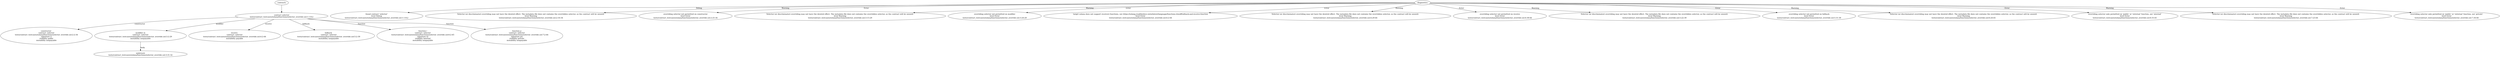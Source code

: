 strict digraph "tests/contract_testcases/solana/functions/selector_override.sol" {
	contract [label="contract selector\ntests/contract_testcases/solana/functions/selector_override.sol:1:1-8:2"]
	node_2 [label="constructor \ncontract: selector\ntests/contract_testcases/solana/functions/selector_override.sol:2:2-34\nsignature ()\nvisibility public\nmutability nonpayable"]
	m [label="modifier m\ncontract: selector\ntests/contract_testcases/solana/functions/selector_override.sol:3:2-29\nmutability nonpayable"]
	underscore [label="undersore\ntests/contract_testcases/solana/functions/selector_override.sol:3:31-32"]
	node_5 [label="receive \ncontract: selector\ntests/contract_testcases/solana/functions/selector_override.sol:4:2-44\nmutability payable"]
	node_6 [label="fallback \ncontract: selector\ntests/contract_testcases/solana/functions/selector_override.sol:5:2-39\nmutability nonpayable"]
	i [label="function i\ncontract: selector\ntests/contract_testcases/solana/functions/selector_override.sol:6:2-45\nsignature i()\nvisibility internal\nmutability nonpayable"]
	p [label="function p\ncontract: selector\ntests/contract_testcases/solana/functions/selector_override.sol:7:2-44\nsignature p()\nvisibility private\nmutability nonpayable"]
	diagnostic [label="found contract 'selector'\nlevel Debug\ntests/contract_testcases/solana/functions/selector_override.sol:1:1-8:2"]
	diagnostic_11 [label="Selector (or discriminator) overriding may not have the desired effect. The metadata file does not contains the overridden selector, so the contract will be unused.\nlevel Warning\ntests/contract_testcases/solana/functions/selector_override.sol:2:16-34"]
	diagnostic_12 [label="overriding selector not permitted on constructor\nlevel Error\ntests/contract_testcases/solana/functions/selector_override.sol:2:25-34"]
	diagnostic_13 [label="Selector (or discriminator) overriding may not have the desired effect. The metadata file does not contains the overridden selector, so the contract will be unused.\nlevel Warning\ntests/contract_testcases/solana/functions/selector_override.sol:3:15-29"]
	diagnostic_14 [label="overriding selector not permitted on modifier\nlevel Error\ntests/contract_testcases/solana/functions/selector_override.sol:3:24-29"]
	diagnostic_15 [label="target solana does not support receive() functions, see https://solang.readthedocs.io/en/latest/language/functions.html#fallback-and-receive-function\nlevel Error\ntests/contract_testcases/solana/functions/selector_override.sol:4:2-44"]
	diagnostic_16 [label="Selector (or discriminator) overriding may not have the desired effect. The metadata file does not contains the overridden selector, so the contract will be unused.\nlevel Warning\ntests/contract_testcases/solana/functions/selector_override.sol:4:29-44"]
	diagnostic_17 [label="overriding selector not permitted on receive\nlevel Error\ntests/contract_testcases/solana/functions/selector_override.sol:4:38-44"]
	diagnostic_18 [label="Selector (or discriminator) overriding may not have the desired effect. The metadata file does not contains the overridden selector, so the contract will be unused.\nlevel Warning\ntests/contract_testcases/solana/functions/selector_override.sol:5:22-39"]
	diagnostic_19 [label="overriding selector not permitted on fallback\nlevel Error\ntests/contract_testcases/solana/functions/selector_override.sol:5:31-39"]
	diagnostic_20 [label="Selector (or discriminator) overriding may not have the desired effect. The metadata file does not contains the overridden selector, so the contract will be unused.\nlevel Warning\ntests/contract_testcases/solana/functions/selector_override.sol:6:24-45"]
	diagnostic_21 [label="overriding selector only permitted on 'public' or 'external' function, not 'internal'\nlevel Error\ntests/contract_testcases/solana/functions/selector_override.sol:6:35-45"]
	diagnostic_22 [label="Selector (or discriminator) overriding may not have the desired effect. The metadata file does not contains the overridden selector, so the contract will be unused.\nlevel Warning\ntests/contract_testcases/solana/functions/selector_override.sol:7:23-44"]
	diagnostic_23 [label="overriding selector only permitted on 'public' or 'external' function, not 'private'\nlevel Error\ntests/contract_testcases/solana/functions/selector_override.sol:7:34-44"]
	contracts -> contract
	contract -> node_2 [label="constructor"]
	contract -> m [label="modifier"]
	m -> underscore [label="body"]
	contract -> node_5 [label="receive"]
	contract -> node_6 [label="fallback"]
	contract -> i [label="function"]
	contract -> p [label="function"]
	diagnostics -> diagnostic [label="Debug"]
	diagnostics -> diagnostic_11 [label="Warning"]
	diagnostics -> diagnostic_12 [label="Error"]
	diagnostics -> diagnostic_13 [label="Warning"]
	diagnostics -> diagnostic_14 [label="Error"]
	diagnostics -> diagnostic_15 [label="Error"]
	diagnostics -> diagnostic_16 [label="Warning"]
	diagnostics -> diagnostic_17 [label="Error"]
	diagnostics -> diagnostic_18 [label="Warning"]
	diagnostics -> diagnostic_19 [label="Error"]
	diagnostics -> diagnostic_20 [label="Warning"]
	diagnostics -> diagnostic_21 [label="Error"]
	diagnostics -> diagnostic_22 [label="Warning"]
	diagnostics -> diagnostic_23 [label="Error"]
}
